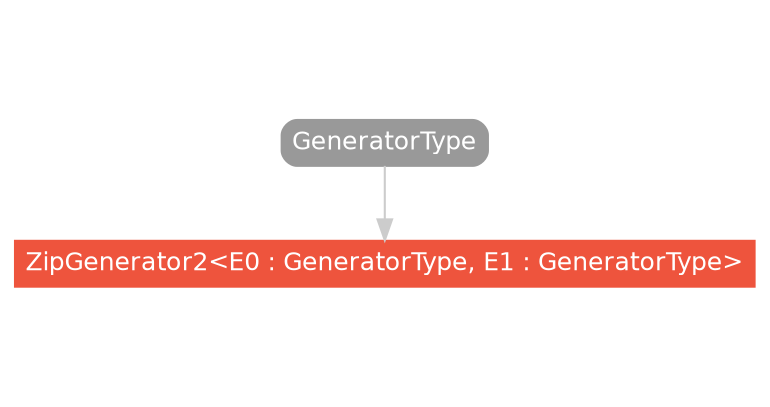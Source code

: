 strict digraph "ZipGenerator2<E0 : GeneratorType, E1 : GeneratorType> - Type Hierarchy - SwiftDoc.org" {
    pad="0.1,0.8"
    node [shape=box, style="filled,rounded", color="#999999", fillcolor="#999999", fontcolor=white, fontname=Helvetica, fontnames="Helvetica,sansserif", fontsize=12, margin="0.07,0.05", height="0.3"]
    edge [color="#cccccc"]
    "GeneratorType" [URL="/protocol/GeneratorType/"]
    "ZipGenerator2<E0 : GeneratorType, E1 : GeneratorType>" [URL="/type/ZipGenerator2/", style="filled", fillcolor="#ee543d", color="#ee543d"]    "GeneratorType" -> "ZipGenerator2<E0 : GeneratorType, E1 : GeneratorType>"
    subgraph Types {
        rank = max; "ZipGenerator2<E0 : GeneratorType, E1 : GeneratorType>";
    }
}